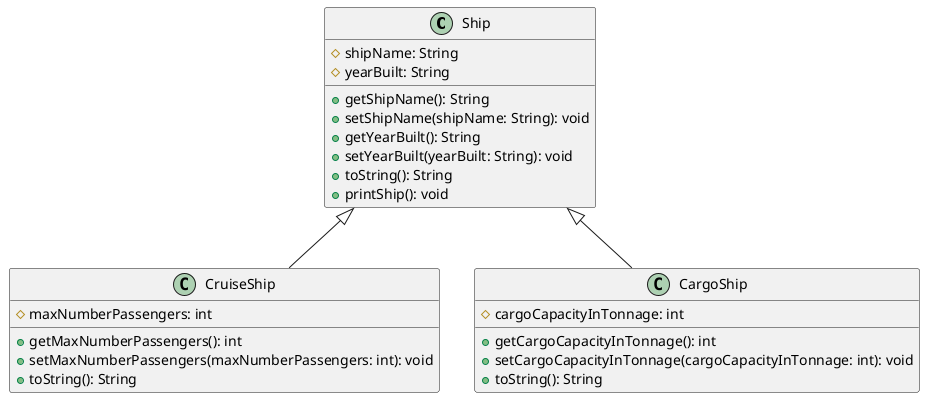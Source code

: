 @startuml
class Ship
class CruiseShip
class CargoShip

Ship <|-- CruiseShip
Ship <|-- CargoShip

class Ship {
    # shipName: String
    # yearBuilt: String
    + getShipName(): String
    + setShipName(shipName: String): void
    + getYearBuilt(): String
    + setYearBuilt(yearBuilt: String): void
    + toString(): String
    + printShip(): void
}

class CruiseShip {
    # maxNumberPassengers: int
    + getMaxNumberPassengers(): int
    + setMaxNumberPassengers(maxNumberPassengers: int): void
    + toString(): String
}

class CargoShip {
    # cargoCapacityInTonnage: int
    + getCargoCapacityInTonnage(): int
    + setCargoCapacityInTonnage(cargoCapacityInTonnage: int): void
    + toString(): String
}

@enduml
